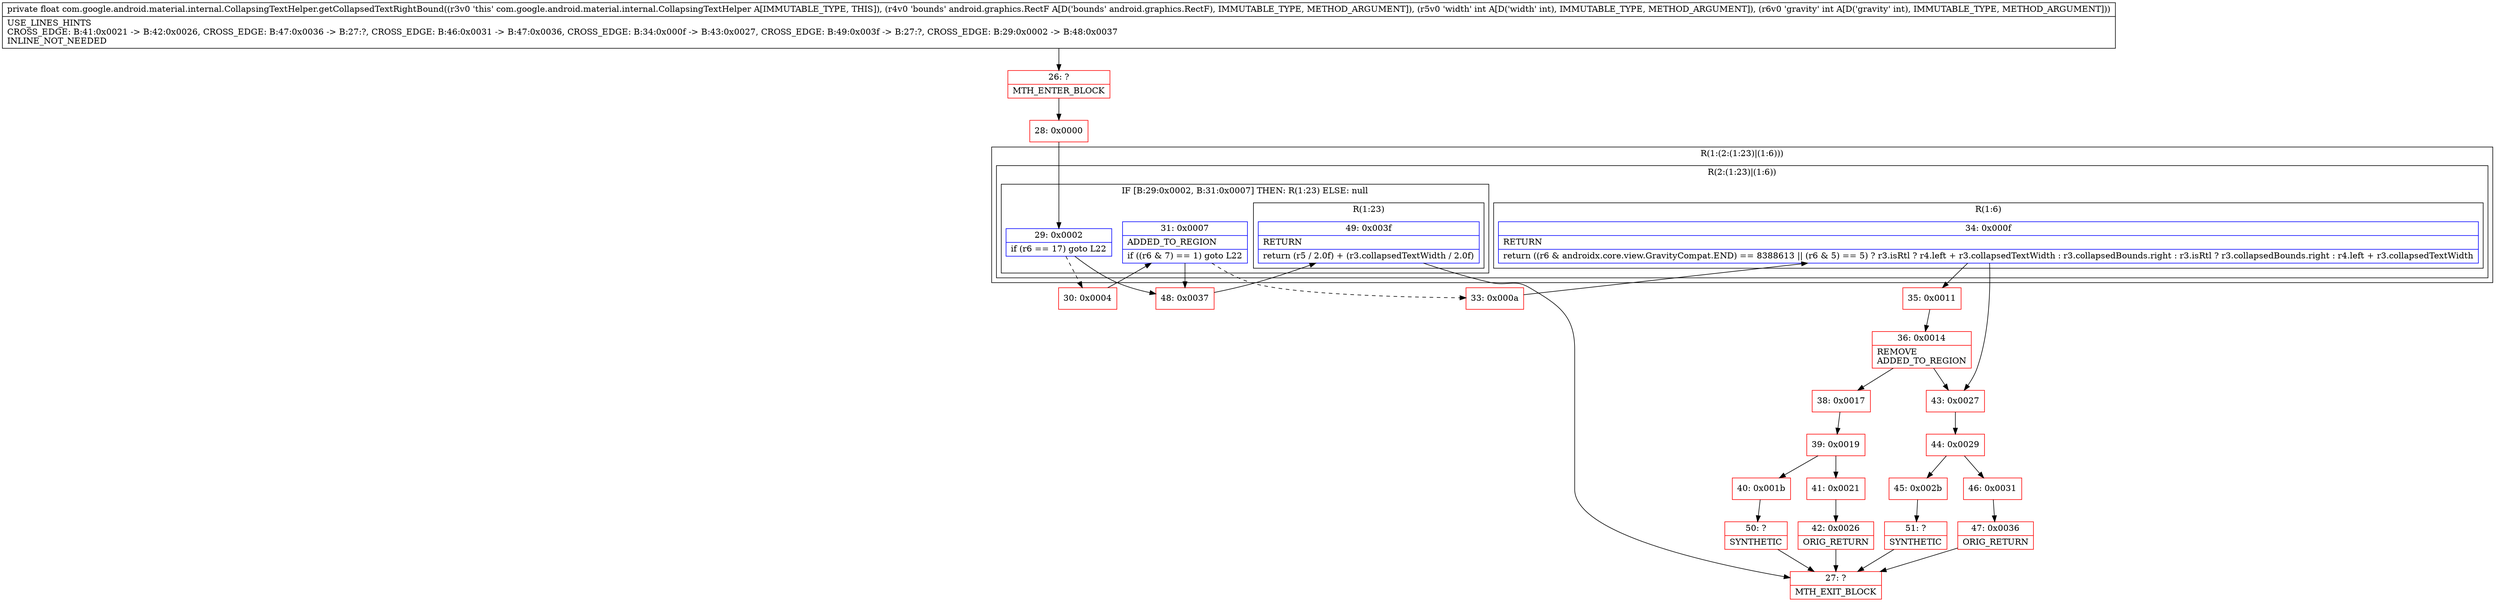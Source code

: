 digraph "CFG forcom.google.android.material.internal.CollapsingTextHelper.getCollapsedTextRightBound(Landroid\/graphics\/RectF;II)F" {
subgraph cluster_Region_1080119965 {
label = "R(1:(2:(1:23)|(1:6)))";
node [shape=record,color=blue];
subgraph cluster_Region_392151956 {
label = "R(2:(1:23)|(1:6))";
node [shape=record,color=blue];
subgraph cluster_IfRegion_1284816745 {
label = "IF [B:29:0x0002, B:31:0x0007] THEN: R(1:23) ELSE: null";
node [shape=record,color=blue];
Node_29 [shape=record,label="{29\:\ 0x0002|if (r6 == 17) goto L22\l}"];
Node_31 [shape=record,label="{31\:\ 0x0007|ADDED_TO_REGION\l|if ((r6 & 7) == 1) goto L22\l}"];
subgraph cluster_Region_1083936740 {
label = "R(1:23)";
node [shape=record,color=blue];
Node_49 [shape=record,label="{49\:\ 0x003f|RETURN\l|return (r5 \/ 2.0f) + (r3.collapsedTextWidth \/ 2.0f)\l}"];
}
}
subgraph cluster_Region_170182864 {
label = "R(1:6)";
node [shape=record,color=blue];
Node_34 [shape=record,label="{34\:\ 0x000f|RETURN\l|return ((r6 & androidx.core.view.GravityCompat.END) == 8388613 \|\| (r6 & 5) == 5) ? r3.isRtl ? r4.left + r3.collapsedTextWidth : r3.collapsedBounds.right : r3.isRtl ? r3.collapsedBounds.right : r4.left + r3.collapsedTextWidth\l}"];
}
}
}
Node_26 [shape=record,color=red,label="{26\:\ ?|MTH_ENTER_BLOCK\l}"];
Node_28 [shape=record,color=red,label="{28\:\ 0x0000}"];
Node_30 [shape=record,color=red,label="{30\:\ 0x0004}"];
Node_33 [shape=record,color=red,label="{33\:\ 0x000a}"];
Node_35 [shape=record,color=red,label="{35\:\ 0x0011}"];
Node_36 [shape=record,color=red,label="{36\:\ 0x0014|REMOVE\lADDED_TO_REGION\l}"];
Node_38 [shape=record,color=red,label="{38\:\ 0x0017}"];
Node_39 [shape=record,color=red,label="{39\:\ 0x0019}"];
Node_40 [shape=record,color=red,label="{40\:\ 0x001b}"];
Node_50 [shape=record,color=red,label="{50\:\ ?|SYNTHETIC\l}"];
Node_27 [shape=record,color=red,label="{27\:\ ?|MTH_EXIT_BLOCK\l}"];
Node_41 [shape=record,color=red,label="{41\:\ 0x0021}"];
Node_42 [shape=record,color=red,label="{42\:\ 0x0026|ORIG_RETURN\l}"];
Node_43 [shape=record,color=red,label="{43\:\ 0x0027}"];
Node_44 [shape=record,color=red,label="{44\:\ 0x0029}"];
Node_45 [shape=record,color=red,label="{45\:\ 0x002b}"];
Node_51 [shape=record,color=red,label="{51\:\ ?|SYNTHETIC\l}"];
Node_46 [shape=record,color=red,label="{46\:\ 0x0031}"];
Node_47 [shape=record,color=red,label="{47\:\ 0x0036|ORIG_RETURN\l}"];
Node_48 [shape=record,color=red,label="{48\:\ 0x0037}"];
MethodNode[shape=record,label="{private float com.google.android.material.internal.CollapsingTextHelper.getCollapsedTextRightBound((r3v0 'this' com.google.android.material.internal.CollapsingTextHelper A[IMMUTABLE_TYPE, THIS]), (r4v0 'bounds' android.graphics.RectF A[D('bounds' android.graphics.RectF), IMMUTABLE_TYPE, METHOD_ARGUMENT]), (r5v0 'width' int A[D('width' int), IMMUTABLE_TYPE, METHOD_ARGUMENT]), (r6v0 'gravity' int A[D('gravity' int), IMMUTABLE_TYPE, METHOD_ARGUMENT]))  | USE_LINES_HINTS\lCROSS_EDGE: B:41:0x0021 \-\> B:42:0x0026, CROSS_EDGE: B:47:0x0036 \-\> B:27:?, CROSS_EDGE: B:46:0x0031 \-\> B:47:0x0036, CROSS_EDGE: B:34:0x000f \-\> B:43:0x0027, CROSS_EDGE: B:49:0x003f \-\> B:27:?, CROSS_EDGE: B:29:0x0002 \-\> B:48:0x0037\lINLINE_NOT_NEEDED\l}"];
MethodNode -> Node_26;Node_29 -> Node_30[style=dashed];
Node_29 -> Node_48;
Node_31 -> Node_33[style=dashed];
Node_31 -> Node_48;
Node_49 -> Node_27;
Node_34 -> Node_35;
Node_34 -> Node_43;
Node_26 -> Node_28;
Node_28 -> Node_29;
Node_30 -> Node_31;
Node_33 -> Node_34;
Node_35 -> Node_36;
Node_36 -> Node_38;
Node_36 -> Node_43;
Node_38 -> Node_39;
Node_39 -> Node_40;
Node_39 -> Node_41;
Node_40 -> Node_50;
Node_50 -> Node_27;
Node_41 -> Node_42;
Node_42 -> Node_27;
Node_43 -> Node_44;
Node_44 -> Node_45;
Node_44 -> Node_46;
Node_45 -> Node_51;
Node_51 -> Node_27;
Node_46 -> Node_47;
Node_47 -> Node_27;
Node_48 -> Node_49;
}

